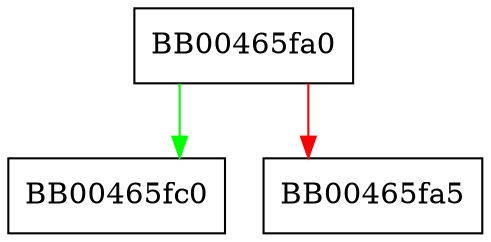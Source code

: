 digraph cleanse {
  node [shape="box"];
  graph [splines=ortho];
  BB00465fa0 -> BB00465fc0 [color="green"];
  BB00465fa0 -> BB00465fa5 [color="red"];
}